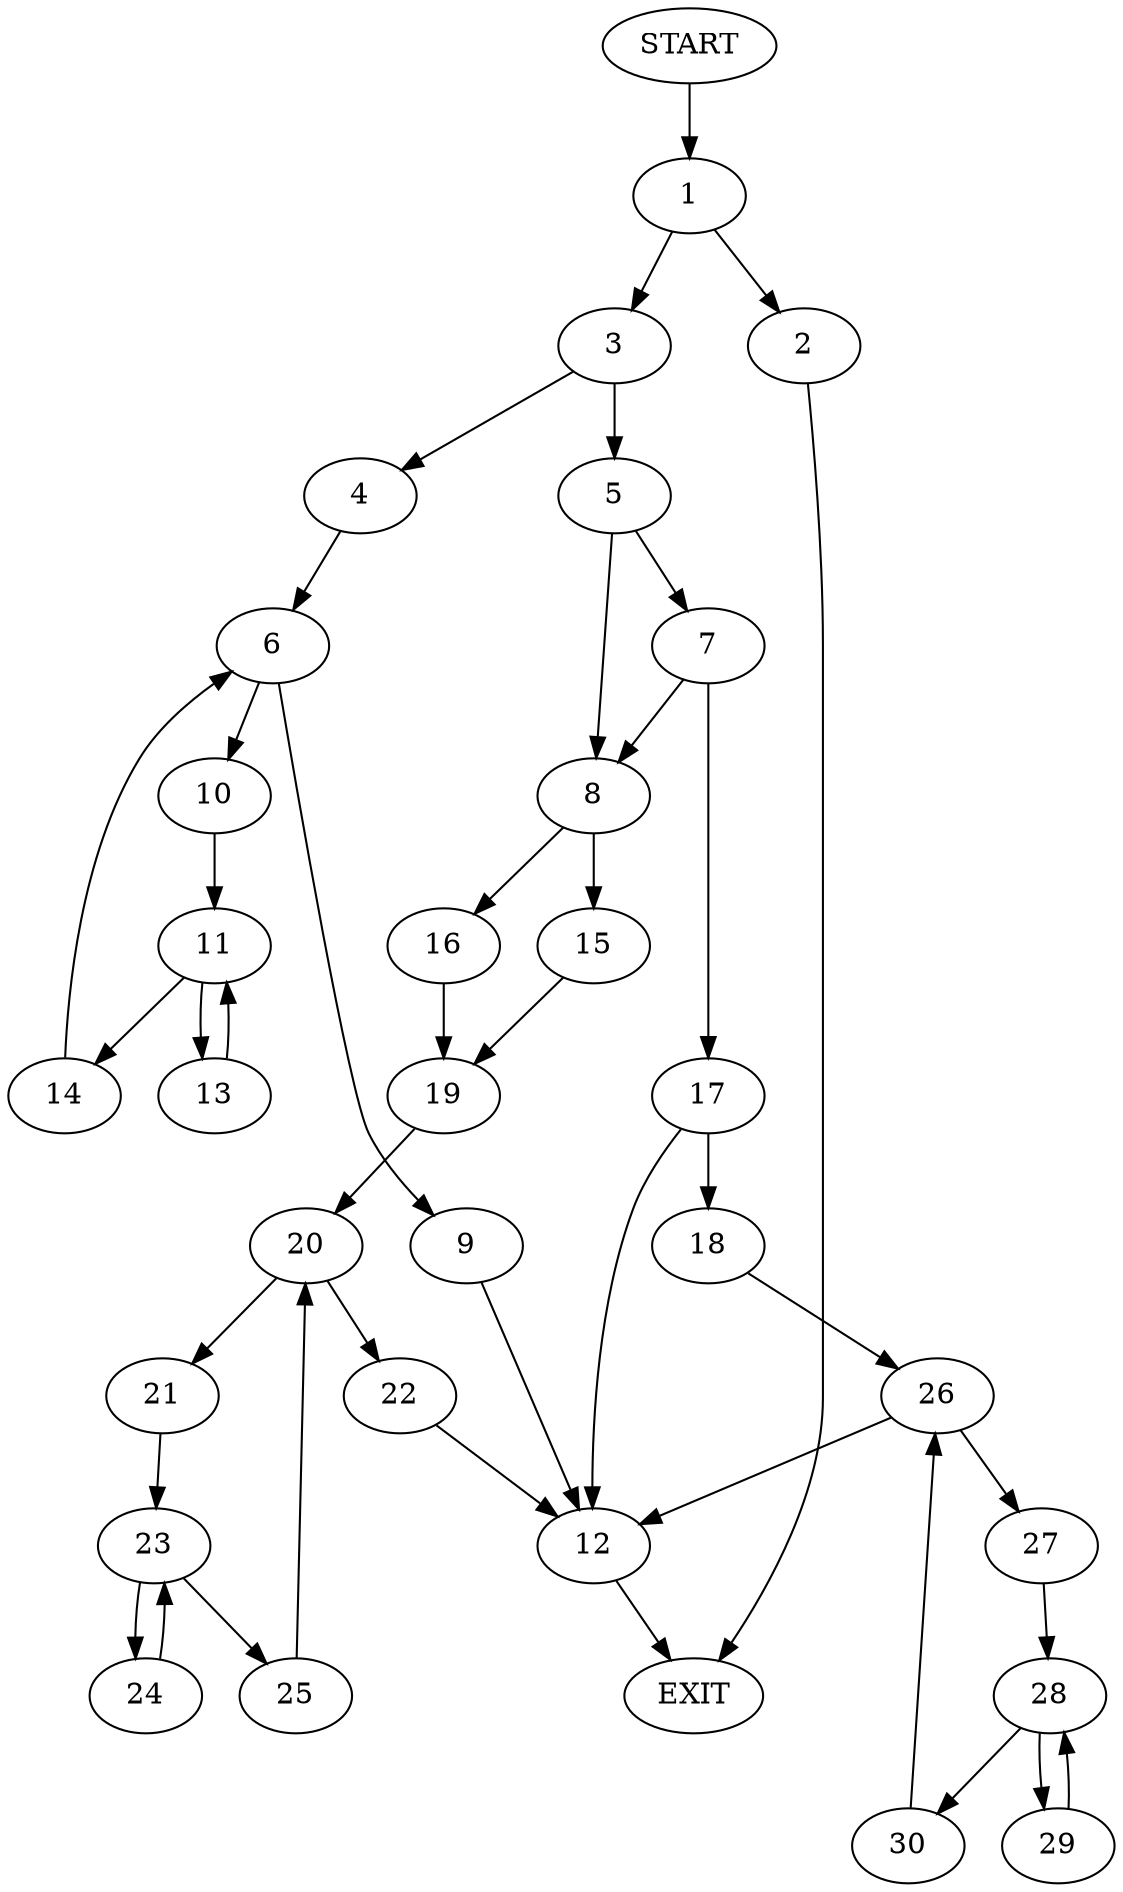digraph {
0 [label="START"]
31 [label="EXIT"]
0 -> 1
1 -> 2
1 -> 3
2 -> 31
3 -> 4
3 -> 5
4 -> 6
5 -> 7
5 -> 8
6 -> 9
6 -> 10
10 -> 11
9 -> 12
11 -> 13
11 -> 14
14 -> 6
13 -> 11
12 -> 31
8 -> 15
8 -> 16
7 -> 17
7 -> 8
17 -> 18
17 -> 12
15 -> 19
16 -> 19
19 -> 20
20 -> 21
20 -> 22
21 -> 23
22 -> 12
23 -> 24
23 -> 25
25 -> 20
24 -> 23
18 -> 26
26 -> 27
26 -> 12
27 -> 28
28 -> 29
28 -> 30
29 -> 28
30 -> 26
}
